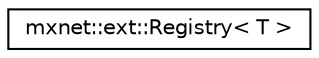 digraph "Graphical Class Hierarchy"
{
 // LATEX_PDF_SIZE
  edge [fontname="Helvetica",fontsize="10",labelfontname="Helvetica",labelfontsize="10"];
  node [fontname="Helvetica",fontsize="10",shape=record];
  rankdir="LR";
  Node0 [label="mxnet::ext::Registry\< T \>",height=0.2,width=0.4,color="black", fillcolor="white", style="filled",URL="$classmxnet_1_1ext_1_1Registry.html",tooltip="Registry class to registers things (ops, properties) Singleton class."];
}
